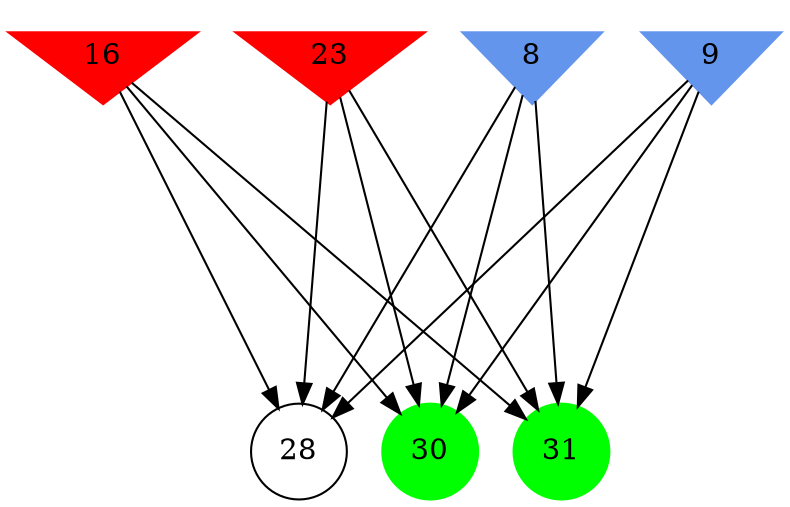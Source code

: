digraph brain {
	ranksep=2.0;
	8 [shape=invtriangle,style=filled,color=cornflowerblue];
	9 [shape=invtriangle,style=filled,color=cornflowerblue];
	16 [shape=invtriangle,style=filled,color=red];
	23 [shape=invtriangle,style=filled,color=red];
	28 [shape=circle,color=black];
	30 [shape=circle,style=filled,color=green];
	31 [shape=circle,style=filled,color=green];
	9	->	30;
	9	->	31;
	9	->	28;
	23	->	30;
	23	->	31;
	23	->	28;
	8	->	30;
	8	->	31;
	8	->	28;
	16	->	30;
	16	->	31;
	16	->	28;
	{ rank=same; 8; 9; 16; 23; }
	{ rank=same; 28; }
	{ rank=same; 30; 31; }
}
